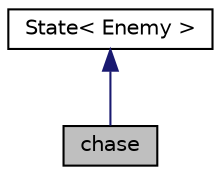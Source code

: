 digraph "chase"
{
 // LATEX_PDF_SIZE
  edge [fontname="Helvetica",fontsize="10",labelfontname="Helvetica",labelfontsize="10"];
  node [fontname="Helvetica",fontsize="10",shape=record];
  Node1 [label="chase",height=0.2,width=0.4,color="black", fillcolor="grey75", style="filled", fontcolor="black",tooltip="A derived class that inherits from the state class. Represents the Chase state of the Enemy FSM."];
  Node2 -> Node1 [dir="back",color="midnightblue",fontsize="10",style="solid",fontname="Helvetica"];
  Node2 [label="State\< Enemy \>",height=0.2,width=0.4,color="black", fillcolor="white", style="filled",URL="$class_state.html",tooltip=" "];
}
